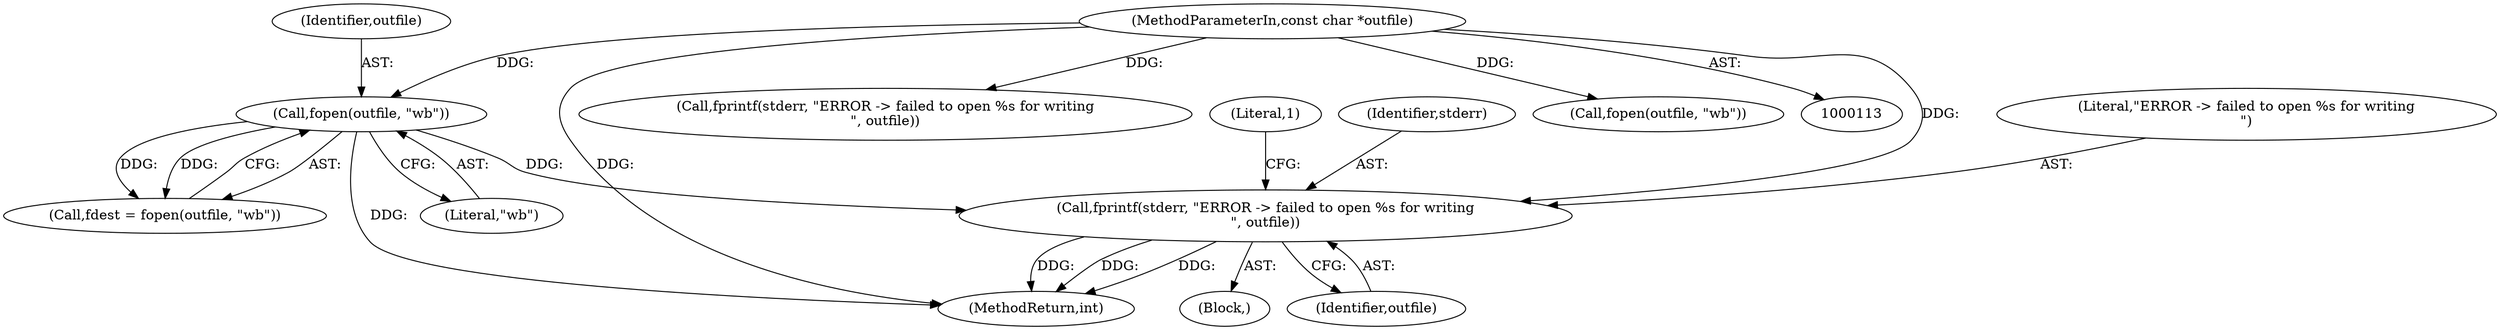 digraph "0_openjpeg_15f081c89650dccee4aa4ae66f614c3fdb268767_3@API" {
"1001132" [label="(Call,fprintf(stderr, \"ERROR -> failed to open %s for writing\n\", outfile))"];
"1001125" [label="(Call,fopen(outfile, \"wb\"))"];
"1000115" [label="(MethodParameterIn,const char *outfile)"];
"1001131" [label="(Block,)"];
"1001743" [label="(MethodReturn,int)"];
"1001134" [label="(Literal,\"ERROR -> failed to open %s for writing\n\")"];
"1001125" [label="(Call,fopen(outfile, \"wb\"))"];
"1000115" [label="(MethodParameterIn,const char *outfile)"];
"1000263" [label="(Call,fprintf(stderr, \"ERROR -> failed to open %s for writing\n\", outfile))"];
"1001137" [label="(Literal,1)"];
"1000256" [label="(Call,fopen(outfile, \"wb\"))"];
"1001123" [label="(Call,fdest = fopen(outfile, \"wb\"))"];
"1001133" [label="(Identifier,stderr)"];
"1001126" [label="(Identifier,outfile)"];
"1001127" [label="(Literal,\"wb\")"];
"1001135" [label="(Identifier,outfile)"];
"1001132" [label="(Call,fprintf(stderr, \"ERROR -> failed to open %s for writing\n\", outfile))"];
"1001132" -> "1001131"  [label="AST: "];
"1001132" -> "1001135"  [label="CFG: "];
"1001133" -> "1001132"  [label="AST: "];
"1001134" -> "1001132"  [label="AST: "];
"1001135" -> "1001132"  [label="AST: "];
"1001137" -> "1001132"  [label="CFG: "];
"1001132" -> "1001743"  [label="DDG: "];
"1001132" -> "1001743"  [label="DDG: "];
"1001132" -> "1001743"  [label="DDG: "];
"1001125" -> "1001132"  [label="DDG: "];
"1000115" -> "1001132"  [label="DDG: "];
"1001125" -> "1001123"  [label="AST: "];
"1001125" -> "1001127"  [label="CFG: "];
"1001126" -> "1001125"  [label="AST: "];
"1001127" -> "1001125"  [label="AST: "];
"1001123" -> "1001125"  [label="CFG: "];
"1001125" -> "1001743"  [label="DDG: "];
"1001125" -> "1001123"  [label="DDG: "];
"1001125" -> "1001123"  [label="DDG: "];
"1000115" -> "1001125"  [label="DDG: "];
"1000115" -> "1000113"  [label="AST: "];
"1000115" -> "1001743"  [label="DDG: "];
"1000115" -> "1000256"  [label="DDG: "];
"1000115" -> "1000263"  [label="DDG: "];
}
